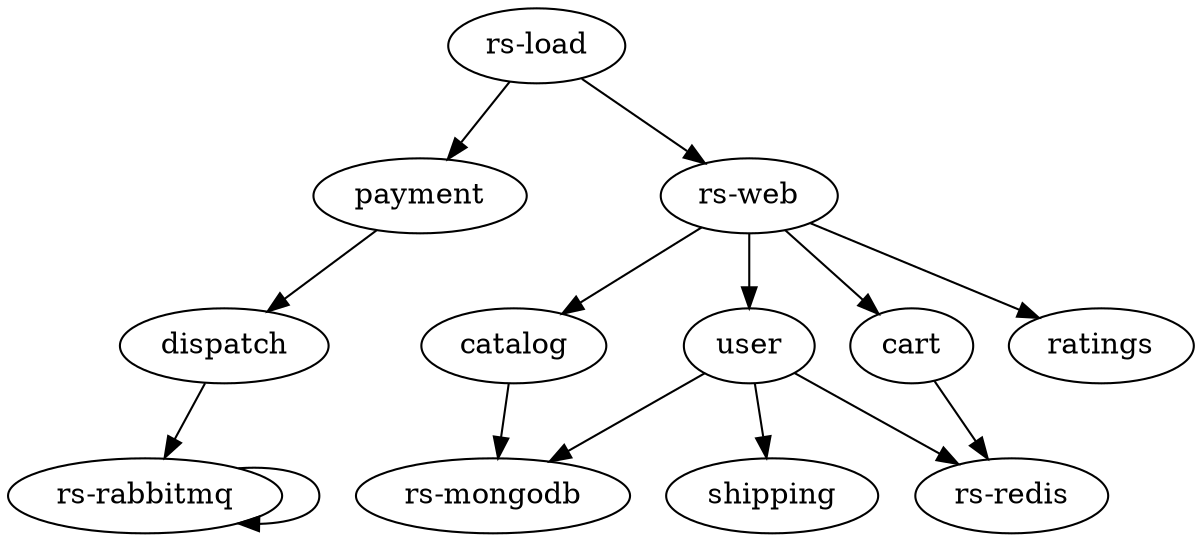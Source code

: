 digraph "" {
	graph [bb="0,0,497.42,252"];
	node [label="\N"];
	"rs-load"	[height=0.5,
		pos="218.42,234",
		width=1.0141];
	payment	[height=0.5,
		pos="170.42,162",
		width=1.199];
	"rs-load" -> payment	[pos="e,181.72,179.47 207.05,216.41 201.31,208.04 194.22,197.71 187.82,188.37"];
	"rs-web"	[height=0.5,
		pos="308.42,162",
		width=0.99992];
	"rs-load" -> "rs-web"	[pos="e,289.67,177.58 237.51,218.15 250.24,208.25 267.18,195.08 281.3,184.09"];
	dispatch	[height=0.5,
		pos="87.422,90",
		width=1.1563];
	payment -> dispatch	[pos="e,105.79,106.49 152,145.46 140.83,136.04 126.38,123.85 113.98,113.4"];
	catalog	[height=0.5,
		pos="208.42,90",
		width=1.0426];
	"rs-web" -> catalog	[pos="e,228.97,105.38 288.19,146.83 273.64,136.65 253.82,122.78 237.57,111.41"];
	user	[height=0.5,
		pos="308.42,90",
		width=0.75];
	"rs-web" -> user	[pos="e,308.42,108.1 308.42,143.7 308.42,136.24 308.42,127.32 308.42,118.97"];
	cart	[height=0.5,
		pos="380.42,90",
		width=0.75];
	"rs-web" -> cart	[pos="e,365.95,105.07 324.4,145.46 334.31,135.84 347.17,123.32 358.08,112.72"];
	ratings	[height=0.5,
		pos="461.42,90",
		width=0.99992];
	"rs-web" -> ratings	[pos="e,435.34,102.93 334.38,149.13 359.43,137.66 397.59,120.21 425.54,107.41"];
	"rs-rabbitmq"	[height=0.5,
		pos="54.422,18",
		width=1.5117];
	dispatch -> "rs-rabbitmq"	[pos="e,62.566,36.275 79.434,72.055 75.76,64.261 71.31,54.822 67.188,46.079"];
	"rs-mongodb"	[height=0.5,
		pos="200.42,18",
		width=1.5544];
	catalog -> "rs-mongodb"	[pos="e,202.38,36.104 206.44,71.697 205.59,64.237 204.57,55.322 203.62,46.965"];
	user -> "rs-mongodb"	[pos="e,224.31,34.481 289.61,76.807 274.17,66.8 251.93,52.387 233.53,40.457"];
	"rs-redis"	[height=0.5,
		pos="416.42,18",
		width=1.071];
	user -> "rs-redis"	[pos="e,394.48,33.224 327.23,76.807 343.26,66.419 366.61,51.284 385.4,39.106"];
	shipping	[height=0.5,
		pos="317.42,18",
		width=1.1847];
	user -> shipping	[pos="e,315.22,36.104 310.65,71.697 311.61,64.237 312.75,55.322 313.83,46.965"];
	cart -> "rs-redis"	[pos="e,407.87,35.633 388.77,72.765 392.98,64.578 398.19,54.448 402.95,45.195"];
	"rs-rabbitmq" -> "rs-rabbitmq"	[pos="e,92.797,4.7975 92.797,31.203 110.92,32.737 126.84,28.336 126.84,18 126.84,9.7635 116.74,5.2959 103.46,4.5972"];
}
